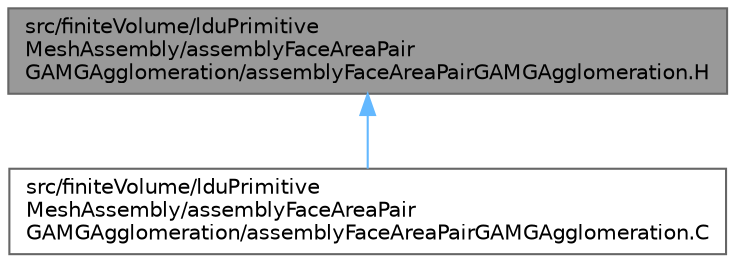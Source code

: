 digraph "src/finiteVolume/lduPrimitiveMeshAssembly/assemblyFaceAreaPairGAMGAgglomeration/assemblyFaceAreaPairGAMGAgglomeration.H"
{
 // LATEX_PDF_SIZE
  bgcolor="transparent";
  edge [fontname=Helvetica,fontsize=10,labelfontname=Helvetica,labelfontsize=10];
  node [fontname=Helvetica,fontsize=10,shape=box,height=0.2,width=0.4];
  Node1 [id="Node000001",label="src/finiteVolume/lduPrimitive\lMeshAssembly/assemblyFaceAreaPair\lGAMGAgglomeration/assemblyFaceAreaPairGAMGAgglomeration.H",height=0.2,width=0.4,color="gray40", fillcolor="grey60", style="filled", fontcolor="black",tooltip=" "];
  Node1 -> Node2 [id="edge1_Node000001_Node000002",dir="back",color="steelblue1",style="solid",tooltip=" "];
  Node2 [id="Node000002",label="src/finiteVolume/lduPrimitive\lMeshAssembly/assemblyFaceAreaPair\lGAMGAgglomeration/assemblyFaceAreaPairGAMGAgglomeration.C",height=0.2,width=0.4,color="grey40", fillcolor="white", style="filled",URL="$assemblyFaceAreaPairGAMGAgglomeration_8C.html",tooltip=" "];
}
